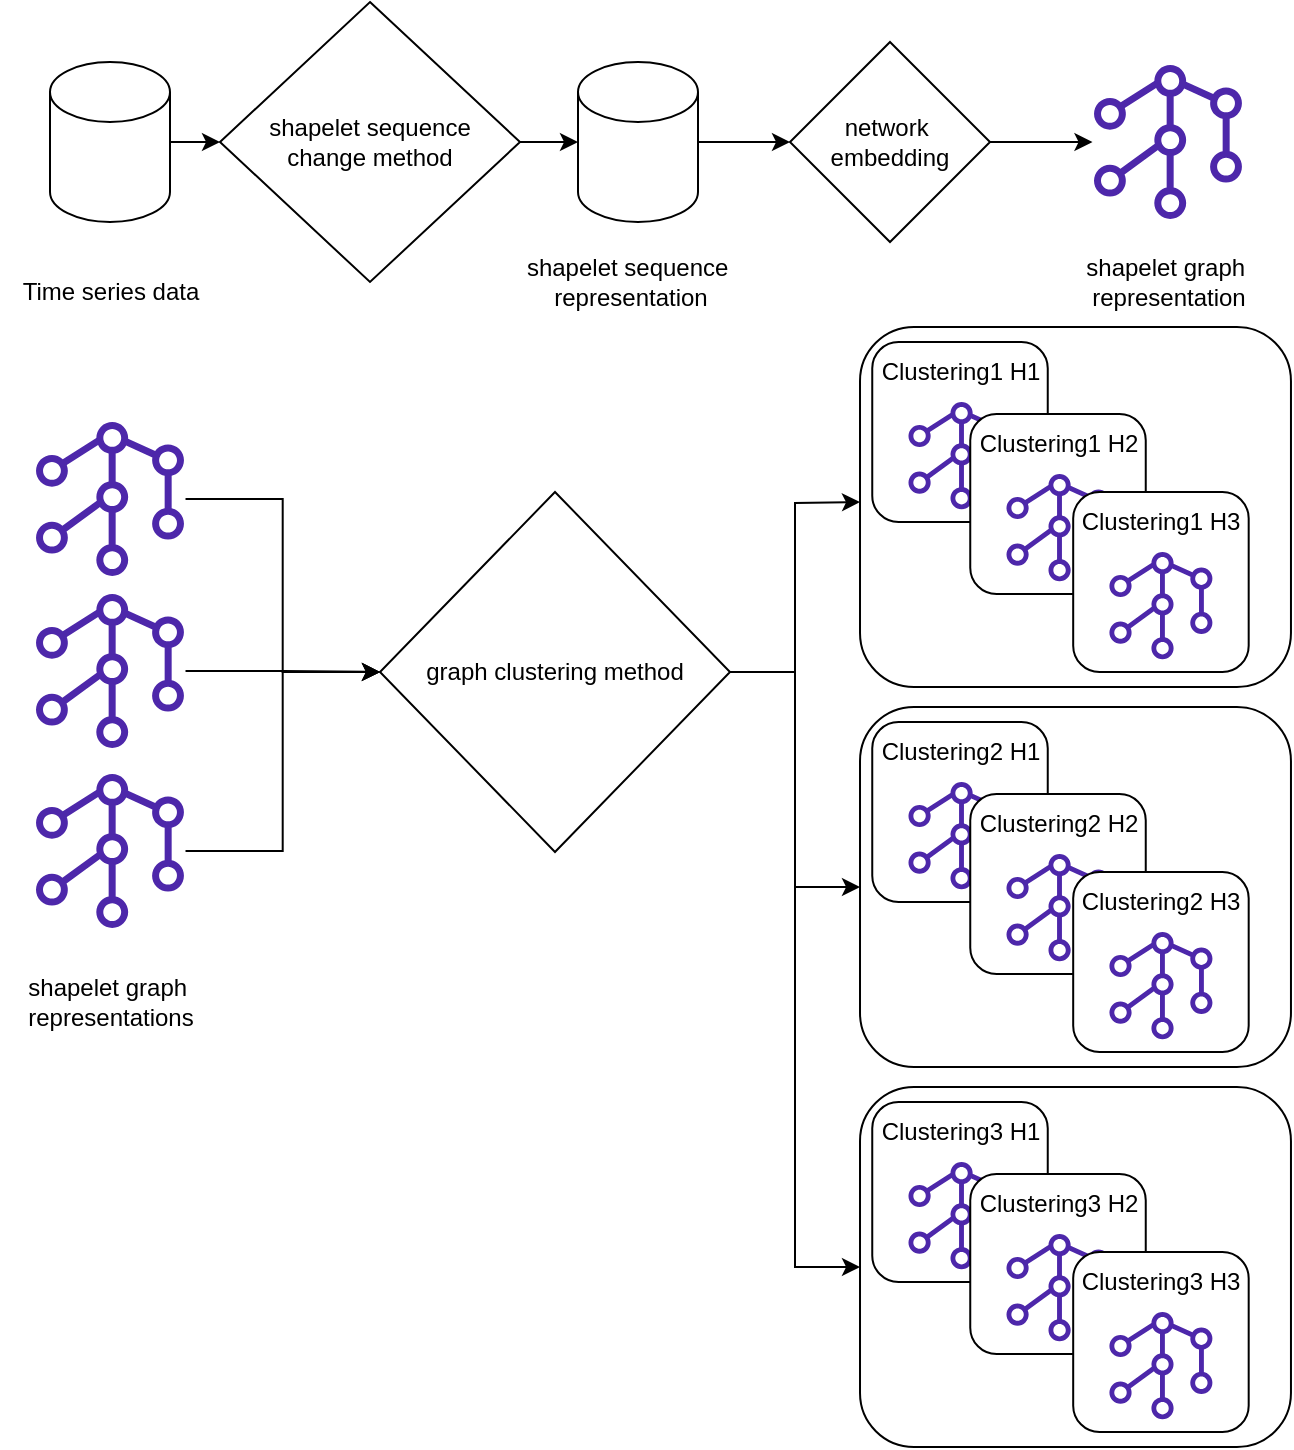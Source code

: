 <mxfile version="21.3.6" type="github">
  <diagram name="第 1 页" id="vvAjFNdVbKIWIhDnnMPU">
    <mxGraphModel dx="1432" dy="684" grid="1" gridSize="10" guides="1" tooltips="1" connect="1" arrows="1" fold="1" page="1" pageScale="1" pageWidth="827" pageHeight="1169" math="0" shadow="0">
      <root>
        <mxCell id="0" />
        <mxCell id="1" parent="0" />
        <mxCell id="MMu5Ellv6yzPF977NXEl-4" style="edgeStyle=orthogonalEdgeStyle;rounded=0;orthogonalLoop=1;jettySize=auto;html=1;exitX=1;exitY=0.5;exitDx=0;exitDy=0;exitPerimeter=0;entryX=0;entryY=0.5;entryDx=0;entryDy=0;" edge="1" parent="1" source="MMu5Ellv6yzPF977NXEl-1" target="MMu5Ellv6yzPF977NXEl-3">
          <mxGeometry relative="1" as="geometry" />
        </mxCell>
        <mxCell id="MMu5Ellv6yzPF977NXEl-1" value="" style="shape=cylinder3;whiteSpace=wrap;html=1;boundedLbl=1;backgroundOutline=1;size=15;" vertex="1" parent="1">
          <mxGeometry x="45" y="190" width="60" height="80" as="geometry" />
        </mxCell>
        <mxCell id="MMu5Ellv6yzPF977NXEl-2" value="Time series data" style="text;html=1;align=center;verticalAlign=middle;resizable=0;points=[];autosize=1;strokeColor=none;fillColor=none;" vertex="1" parent="1">
          <mxGeometry x="20" y="290" width="110" height="30" as="geometry" />
        </mxCell>
        <mxCell id="MMu5Ellv6yzPF977NXEl-7" style="edgeStyle=orthogonalEdgeStyle;rounded=0;orthogonalLoop=1;jettySize=auto;html=1;exitX=1;exitY=0.5;exitDx=0;exitDy=0;" edge="1" parent="1" source="MMu5Ellv6yzPF977NXEl-3" target="MMu5Ellv6yzPF977NXEl-6">
          <mxGeometry relative="1" as="geometry" />
        </mxCell>
        <mxCell id="MMu5Ellv6yzPF977NXEl-3" value="shapelet sequence&lt;br style=&quot;border-color: var(--border-color);&quot;&gt;&lt;span style=&quot;&quot;&gt;change method&lt;/span&gt;" style="rhombus;whiteSpace=wrap;html=1;" vertex="1" parent="1">
          <mxGeometry x="130" y="160" width="150" height="140" as="geometry" />
        </mxCell>
        <mxCell id="MMu5Ellv6yzPF977NXEl-12" style="edgeStyle=orthogonalEdgeStyle;rounded=0;orthogonalLoop=1;jettySize=auto;html=1;exitX=1;exitY=0.5;exitDx=0;exitDy=0;exitPerimeter=0;entryX=0;entryY=0.5;entryDx=0;entryDy=0;" edge="1" parent="1" source="MMu5Ellv6yzPF977NXEl-6" target="MMu5Ellv6yzPF977NXEl-11">
          <mxGeometry relative="1" as="geometry" />
        </mxCell>
        <mxCell id="MMu5Ellv6yzPF977NXEl-6" value="" style="shape=cylinder3;whiteSpace=wrap;html=1;boundedLbl=1;backgroundOutline=1;size=15;" vertex="1" parent="1">
          <mxGeometry x="309" y="190" width="60" height="80" as="geometry" />
        </mxCell>
        <mxCell id="MMu5Ellv6yzPF977NXEl-8" value="shapelet sequence&amp;nbsp;&lt;br&gt;representation" style="text;html=1;align=center;verticalAlign=middle;resizable=0;points=[];autosize=1;strokeColor=none;fillColor=none;" vertex="1" parent="1">
          <mxGeometry x="270" y="280" width="130" height="40" as="geometry" />
        </mxCell>
        <mxCell id="MMu5Ellv6yzPF977NXEl-9" value="" style="sketch=0;outlineConnect=0;fontColor=#232F3E;gradientColor=none;fillColor=#4D27AA;strokeColor=none;dashed=0;verticalLabelPosition=bottom;verticalAlign=top;align=center;html=1;fontSize=12;fontStyle=0;aspect=fixed;pointerEvents=1;shape=mxgraph.aws4.mesh;direction=west;" vertex="1" parent="1">
          <mxGeometry x="565" y="191.5" width="78" height="77" as="geometry" />
        </mxCell>
        <mxCell id="MMu5Ellv6yzPF977NXEl-13" style="edgeStyle=orthogonalEdgeStyle;rounded=0;orthogonalLoop=1;jettySize=auto;html=1;exitX=1;exitY=0.5;exitDx=0;exitDy=0;" edge="1" parent="1" source="MMu5Ellv6yzPF977NXEl-11" target="MMu5Ellv6yzPF977NXEl-9">
          <mxGeometry relative="1" as="geometry" />
        </mxCell>
        <mxCell id="MMu5Ellv6yzPF977NXEl-11" value="network&amp;nbsp;&lt;br&gt;embedding" style="rhombus;whiteSpace=wrap;html=1;" vertex="1" parent="1">
          <mxGeometry x="415" y="180" width="100" height="100" as="geometry" />
        </mxCell>
        <mxCell id="MMu5Ellv6yzPF977NXEl-14" value="shapelet graph&amp;nbsp;&lt;br&gt;representation" style="text;html=1;align=center;verticalAlign=middle;resizable=0;points=[];autosize=1;strokeColor=none;fillColor=none;" vertex="1" parent="1">
          <mxGeometry x="549" y="280" width="110" height="40" as="geometry" />
        </mxCell>
        <mxCell id="MMu5Ellv6yzPF977NXEl-20" style="edgeStyle=orthogonalEdgeStyle;rounded=0;orthogonalLoop=1;jettySize=auto;html=1;entryX=0;entryY=0.5;entryDx=0;entryDy=0;" edge="1" parent="1" source="MMu5Ellv6yzPF977NXEl-15" target="MMu5Ellv6yzPF977NXEl-19">
          <mxGeometry relative="1" as="geometry" />
        </mxCell>
        <mxCell id="MMu5Ellv6yzPF977NXEl-15" value="" style="sketch=0;outlineConnect=0;fontColor=#232F3E;gradientColor=none;fillColor=#4D27AA;strokeColor=none;dashed=0;verticalLabelPosition=bottom;verticalAlign=top;align=center;html=1;fontSize=12;fontStyle=0;aspect=fixed;pointerEvents=1;shape=mxgraph.aws4.mesh;direction=west;" vertex="1" parent="1">
          <mxGeometry x="36" y="370" width="78" height="77" as="geometry" />
        </mxCell>
        <mxCell id="MMu5Ellv6yzPF977NXEl-16" value="shapelet graph&amp;nbsp;&lt;br&gt;representations" style="text;html=1;align=center;verticalAlign=middle;resizable=0;points=[];autosize=1;strokeColor=none;fillColor=none;" vertex="1" parent="1">
          <mxGeometry x="20" y="640" width="110" height="40" as="geometry" />
        </mxCell>
        <mxCell id="MMu5Ellv6yzPF977NXEl-21" style="edgeStyle=orthogonalEdgeStyle;rounded=0;orthogonalLoop=1;jettySize=auto;html=1;entryX=0;entryY=0.5;entryDx=0;entryDy=0;" edge="1" parent="1" source="MMu5Ellv6yzPF977NXEl-17" target="MMu5Ellv6yzPF977NXEl-19">
          <mxGeometry relative="1" as="geometry" />
        </mxCell>
        <mxCell id="MMu5Ellv6yzPF977NXEl-17" value="" style="sketch=0;outlineConnect=0;fontColor=#232F3E;gradientColor=none;fillColor=#4D27AA;strokeColor=none;dashed=0;verticalLabelPosition=bottom;verticalAlign=top;align=center;html=1;fontSize=12;fontStyle=0;aspect=fixed;pointerEvents=1;shape=mxgraph.aws4.mesh;direction=west;" vertex="1" parent="1">
          <mxGeometry x="36" y="456" width="78" height="77" as="geometry" />
        </mxCell>
        <mxCell id="MMu5Ellv6yzPF977NXEl-22" style="edgeStyle=orthogonalEdgeStyle;rounded=0;orthogonalLoop=1;jettySize=auto;html=1;entryX=0;entryY=0.5;entryDx=0;entryDy=0;" edge="1" parent="1" source="MMu5Ellv6yzPF977NXEl-18" target="MMu5Ellv6yzPF977NXEl-19">
          <mxGeometry relative="1" as="geometry" />
        </mxCell>
        <mxCell id="MMu5Ellv6yzPF977NXEl-18" value="" style="sketch=0;outlineConnect=0;fontColor=#232F3E;gradientColor=none;fillColor=#4D27AA;strokeColor=none;dashed=0;verticalLabelPosition=bottom;verticalAlign=top;align=center;html=1;fontSize=12;fontStyle=0;aspect=fixed;pointerEvents=1;shape=mxgraph.aws4.mesh;direction=west;" vertex="1" parent="1">
          <mxGeometry x="36" y="546" width="78" height="77" as="geometry" />
        </mxCell>
        <mxCell id="MMu5Ellv6yzPF977NXEl-147" style="edgeStyle=orthogonalEdgeStyle;rounded=0;orthogonalLoop=1;jettySize=auto;html=1;exitX=1;exitY=0.5;exitDx=0;exitDy=0;" edge="1" parent="1" source="MMu5Ellv6yzPF977NXEl-19">
          <mxGeometry relative="1" as="geometry">
            <mxPoint x="450" y="410" as="targetPoint" />
          </mxGeometry>
        </mxCell>
        <mxCell id="MMu5Ellv6yzPF977NXEl-148" style="edgeStyle=orthogonalEdgeStyle;rounded=0;orthogonalLoop=1;jettySize=auto;html=1;exitX=1;exitY=0.5;exitDx=0;exitDy=0;entryX=0;entryY=0.5;entryDx=0;entryDy=0;" edge="1" parent="1" source="MMu5Ellv6yzPF977NXEl-19" target="MMu5Ellv6yzPF977NXEl-118">
          <mxGeometry relative="1" as="geometry" />
        </mxCell>
        <mxCell id="MMu5Ellv6yzPF977NXEl-149" style="edgeStyle=orthogonalEdgeStyle;rounded=0;orthogonalLoop=1;jettySize=auto;html=1;exitX=1;exitY=0.5;exitDx=0;exitDy=0;entryX=0;entryY=0.5;entryDx=0;entryDy=0;" edge="1" parent="1" source="MMu5Ellv6yzPF977NXEl-19" target="MMu5Ellv6yzPF977NXEl-132">
          <mxGeometry relative="1" as="geometry" />
        </mxCell>
        <mxCell id="MMu5Ellv6yzPF977NXEl-19" value="graph clustering method" style="rhombus;whiteSpace=wrap;html=1;" vertex="1" parent="1">
          <mxGeometry x="210" y="405" width="175" height="180" as="geometry" />
        </mxCell>
        <mxCell id="MMu5Ellv6yzPF977NXEl-146" value="" style="group" vertex="1" connectable="0" parent="1">
          <mxGeometry x="450" y="330" width="215.48" height="552.5" as="geometry" />
        </mxCell>
        <mxCell id="MMu5Ellv6yzPF977NXEl-88" value="" style="group" vertex="1" connectable="0" parent="MMu5Ellv6yzPF977NXEl-146">
          <mxGeometry width="215.48" height="172.5" as="geometry" />
        </mxCell>
        <mxCell id="MMu5Ellv6yzPF977NXEl-37" value="" style="rounded=1;whiteSpace=wrap;html=1;fillColor=none;" vertex="1" parent="MMu5Ellv6yzPF977NXEl-88">
          <mxGeometry x="0.005" y="-7.5" width="215.475" height="180" as="geometry" />
        </mxCell>
        <mxCell id="MMu5Ellv6yzPF977NXEl-75" value="" style="group" vertex="1" connectable="0" parent="MMu5Ellv6yzPF977NXEl-88">
          <mxGeometry width="100" height="90" as="geometry" />
        </mxCell>
        <mxCell id="MMu5Ellv6yzPF977NXEl-23" value="" style="rounded=1;whiteSpace=wrap;html=1;fillColor=default;" vertex="1" parent="MMu5Ellv6yzPF977NXEl-75">
          <mxGeometry x="6.125" width="87.75" height="90" as="geometry" />
        </mxCell>
        <mxCell id="MMu5Ellv6yzPF977NXEl-24" value="" style="sketch=0;outlineConnect=0;fontColor=#232F3E;gradientColor=none;fillColor=#4D27AA;strokeColor=none;dashed=0;verticalLabelPosition=bottom;verticalAlign=top;align=center;html=1;fontSize=12;fontStyle=0;aspect=fixed;pointerEvents=1;shape=mxgraph.aws4.mesh;direction=west;" vertex="1" parent="MMu5Ellv6yzPF977NXEl-75">
          <mxGeometry x="22.837" y="30" width="54.327" height="53.625" as="geometry" />
        </mxCell>
        <mxCell id="MMu5Ellv6yzPF977NXEl-27" value="Clustering1 H1" style="text;html=1;align=center;verticalAlign=middle;resizable=0;points=[];autosize=1;strokeColor=none;fillColor=none;" vertex="1" parent="MMu5Ellv6yzPF977NXEl-75">
          <mxGeometry width="100" height="30" as="geometry" />
        </mxCell>
        <mxCell id="MMu5Ellv6yzPF977NXEl-80" value="" style="group" vertex="1" connectable="0" parent="MMu5Ellv6yzPF977NXEl-88">
          <mxGeometry x="49" y="36" width="100" height="90" as="geometry" />
        </mxCell>
        <mxCell id="MMu5Ellv6yzPF977NXEl-81" value="" style="rounded=1;whiteSpace=wrap;html=1;fillColor=default;" vertex="1" parent="MMu5Ellv6yzPF977NXEl-80">
          <mxGeometry x="6.125" width="87.75" height="90" as="geometry" />
        </mxCell>
        <mxCell id="MMu5Ellv6yzPF977NXEl-82" value="" style="sketch=0;outlineConnect=0;fontColor=#232F3E;gradientColor=none;fillColor=#4D27AA;strokeColor=none;dashed=0;verticalLabelPosition=bottom;verticalAlign=top;align=center;html=1;fontSize=12;fontStyle=0;aspect=fixed;pointerEvents=1;shape=mxgraph.aws4.mesh;direction=west;" vertex="1" parent="MMu5Ellv6yzPF977NXEl-80">
          <mxGeometry x="22.837" y="30" width="54.327" height="53.625" as="geometry" />
        </mxCell>
        <mxCell id="MMu5Ellv6yzPF977NXEl-83" value="Clustering1 H2" style="text;html=1;align=center;verticalAlign=middle;resizable=0;points=[];autosize=1;strokeColor=none;fillColor=none;" vertex="1" parent="MMu5Ellv6yzPF977NXEl-80">
          <mxGeometry width="100" height="30" as="geometry" />
        </mxCell>
        <mxCell id="MMu5Ellv6yzPF977NXEl-84" value="" style="group" vertex="1" connectable="0" parent="MMu5Ellv6yzPF977NXEl-88">
          <mxGeometry x="100.47" y="75" width="100" height="90" as="geometry" />
        </mxCell>
        <mxCell id="MMu5Ellv6yzPF977NXEl-85" value="" style="rounded=1;whiteSpace=wrap;html=1;fillColor=default;" vertex="1" parent="MMu5Ellv6yzPF977NXEl-84">
          <mxGeometry x="6.125" width="87.75" height="90" as="geometry" />
        </mxCell>
        <mxCell id="MMu5Ellv6yzPF977NXEl-86" value="" style="sketch=0;outlineConnect=0;fontColor=#232F3E;gradientColor=none;fillColor=#4D27AA;strokeColor=none;dashed=0;verticalLabelPosition=bottom;verticalAlign=top;align=center;html=1;fontSize=12;fontStyle=0;aspect=fixed;pointerEvents=1;shape=mxgraph.aws4.mesh;direction=west;" vertex="1" parent="MMu5Ellv6yzPF977NXEl-84">
          <mxGeometry x="22.837" y="30" width="54.327" height="53.625" as="geometry" />
        </mxCell>
        <mxCell id="MMu5Ellv6yzPF977NXEl-87" value="Clustering1 H3" style="text;html=1;align=center;verticalAlign=middle;resizable=0;points=[];autosize=1;strokeColor=none;fillColor=none;" vertex="1" parent="MMu5Ellv6yzPF977NXEl-84">
          <mxGeometry width="100" height="30" as="geometry" />
        </mxCell>
        <mxCell id="MMu5Ellv6yzPF977NXEl-117" value="" style="group" vertex="1" connectable="0" parent="MMu5Ellv6yzPF977NXEl-146">
          <mxGeometry y="190" width="215.48" height="172.5" as="geometry" />
        </mxCell>
        <mxCell id="MMu5Ellv6yzPF977NXEl-118" value="" style="rounded=1;whiteSpace=wrap;html=1;fillColor=none;" vertex="1" parent="MMu5Ellv6yzPF977NXEl-117">
          <mxGeometry x="0.005" y="-7.5" width="215.475" height="180" as="geometry" />
        </mxCell>
        <mxCell id="MMu5Ellv6yzPF977NXEl-119" value="" style="group" vertex="1" connectable="0" parent="MMu5Ellv6yzPF977NXEl-117">
          <mxGeometry width="100" height="90" as="geometry" />
        </mxCell>
        <mxCell id="MMu5Ellv6yzPF977NXEl-120" value="" style="rounded=1;whiteSpace=wrap;html=1;fillColor=default;" vertex="1" parent="MMu5Ellv6yzPF977NXEl-119">
          <mxGeometry x="6.125" width="87.75" height="90" as="geometry" />
        </mxCell>
        <mxCell id="MMu5Ellv6yzPF977NXEl-121" value="" style="sketch=0;outlineConnect=0;fontColor=#232F3E;gradientColor=none;fillColor=#4D27AA;strokeColor=none;dashed=0;verticalLabelPosition=bottom;verticalAlign=top;align=center;html=1;fontSize=12;fontStyle=0;aspect=fixed;pointerEvents=1;shape=mxgraph.aws4.mesh;direction=west;" vertex="1" parent="MMu5Ellv6yzPF977NXEl-119">
          <mxGeometry x="22.837" y="30" width="54.327" height="53.625" as="geometry" />
        </mxCell>
        <mxCell id="MMu5Ellv6yzPF977NXEl-122" value="Clustering2 H1" style="text;html=1;align=center;verticalAlign=middle;resizable=0;points=[];autosize=1;strokeColor=none;fillColor=none;" vertex="1" parent="MMu5Ellv6yzPF977NXEl-119">
          <mxGeometry width="100" height="30" as="geometry" />
        </mxCell>
        <mxCell id="MMu5Ellv6yzPF977NXEl-123" value="" style="group" vertex="1" connectable="0" parent="MMu5Ellv6yzPF977NXEl-117">
          <mxGeometry x="49" y="36" width="100" height="90" as="geometry" />
        </mxCell>
        <mxCell id="MMu5Ellv6yzPF977NXEl-124" value="" style="rounded=1;whiteSpace=wrap;html=1;fillColor=default;" vertex="1" parent="MMu5Ellv6yzPF977NXEl-123">
          <mxGeometry x="6.125" width="87.75" height="90" as="geometry" />
        </mxCell>
        <mxCell id="MMu5Ellv6yzPF977NXEl-125" value="" style="sketch=0;outlineConnect=0;fontColor=#232F3E;gradientColor=none;fillColor=#4D27AA;strokeColor=none;dashed=0;verticalLabelPosition=bottom;verticalAlign=top;align=center;html=1;fontSize=12;fontStyle=0;aspect=fixed;pointerEvents=1;shape=mxgraph.aws4.mesh;direction=west;" vertex="1" parent="MMu5Ellv6yzPF977NXEl-123">
          <mxGeometry x="22.837" y="30" width="54.327" height="53.625" as="geometry" />
        </mxCell>
        <mxCell id="MMu5Ellv6yzPF977NXEl-126" value="Clustering2 H2" style="text;html=1;align=center;verticalAlign=middle;resizable=0;points=[];autosize=1;strokeColor=none;fillColor=none;" vertex="1" parent="MMu5Ellv6yzPF977NXEl-123">
          <mxGeometry width="100" height="30" as="geometry" />
        </mxCell>
        <mxCell id="MMu5Ellv6yzPF977NXEl-127" value="" style="group" vertex="1" connectable="0" parent="MMu5Ellv6yzPF977NXEl-117">
          <mxGeometry x="100.47" y="75" width="100" height="90" as="geometry" />
        </mxCell>
        <mxCell id="MMu5Ellv6yzPF977NXEl-128" value="" style="rounded=1;whiteSpace=wrap;html=1;fillColor=default;" vertex="1" parent="MMu5Ellv6yzPF977NXEl-127">
          <mxGeometry x="6.125" width="87.75" height="90" as="geometry" />
        </mxCell>
        <mxCell id="MMu5Ellv6yzPF977NXEl-129" value="" style="sketch=0;outlineConnect=0;fontColor=#232F3E;gradientColor=none;fillColor=#4D27AA;strokeColor=none;dashed=0;verticalLabelPosition=bottom;verticalAlign=top;align=center;html=1;fontSize=12;fontStyle=0;aspect=fixed;pointerEvents=1;shape=mxgraph.aws4.mesh;direction=west;" vertex="1" parent="MMu5Ellv6yzPF977NXEl-127">
          <mxGeometry x="22.837" y="30" width="54.327" height="53.625" as="geometry" />
        </mxCell>
        <mxCell id="MMu5Ellv6yzPF977NXEl-130" value="Clustering2 H3" style="text;html=1;align=center;verticalAlign=middle;resizable=0;points=[];autosize=1;strokeColor=none;fillColor=none;" vertex="1" parent="MMu5Ellv6yzPF977NXEl-127">
          <mxGeometry width="100" height="30" as="geometry" />
        </mxCell>
        <mxCell id="MMu5Ellv6yzPF977NXEl-131" value="" style="group" vertex="1" connectable="0" parent="MMu5Ellv6yzPF977NXEl-146">
          <mxGeometry y="380" width="215.48" height="172.5" as="geometry" />
        </mxCell>
        <mxCell id="MMu5Ellv6yzPF977NXEl-132" value="" style="rounded=1;whiteSpace=wrap;html=1;fillColor=none;" vertex="1" parent="MMu5Ellv6yzPF977NXEl-131">
          <mxGeometry x="0.005" y="-7.5" width="215.475" height="180" as="geometry" />
        </mxCell>
        <mxCell id="MMu5Ellv6yzPF977NXEl-133" value="" style="group" vertex="1" connectable="0" parent="MMu5Ellv6yzPF977NXEl-131">
          <mxGeometry width="100" height="90" as="geometry" />
        </mxCell>
        <mxCell id="MMu5Ellv6yzPF977NXEl-134" value="" style="rounded=1;whiteSpace=wrap;html=1;fillColor=default;" vertex="1" parent="MMu5Ellv6yzPF977NXEl-133">
          <mxGeometry x="6.125" width="87.75" height="90" as="geometry" />
        </mxCell>
        <mxCell id="MMu5Ellv6yzPF977NXEl-135" value="" style="sketch=0;outlineConnect=0;fontColor=#232F3E;gradientColor=none;fillColor=#4D27AA;strokeColor=none;dashed=0;verticalLabelPosition=bottom;verticalAlign=top;align=center;html=1;fontSize=12;fontStyle=0;aspect=fixed;pointerEvents=1;shape=mxgraph.aws4.mesh;direction=west;" vertex="1" parent="MMu5Ellv6yzPF977NXEl-133">
          <mxGeometry x="22.837" y="30" width="54.327" height="53.625" as="geometry" />
        </mxCell>
        <mxCell id="MMu5Ellv6yzPF977NXEl-136" value="Clustering3 H1" style="text;html=1;align=center;verticalAlign=middle;resizable=0;points=[];autosize=1;strokeColor=none;fillColor=none;" vertex="1" parent="MMu5Ellv6yzPF977NXEl-133">
          <mxGeometry width="100" height="30" as="geometry" />
        </mxCell>
        <mxCell id="MMu5Ellv6yzPF977NXEl-137" value="" style="group" vertex="1" connectable="0" parent="MMu5Ellv6yzPF977NXEl-131">
          <mxGeometry x="49" y="36" width="100" height="90" as="geometry" />
        </mxCell>
        <mxCell id="MMu5Ellv6yzPF977NXEl-138" value="" style="rounded=1;whiteSpace=wrap;html=1;fillColor=default;" vertex="1" parent="MMu5Ellv6yzPF977NXEl-137">
          <mxGeometry x="6.125" width="87.75" height="90" as="geometry" />
        </mxCell>
        <mxCell id="MMu5Ellv6yzPF977NXEl-139" value="" style="sketch=0;outlineConnect=0;fontColor=#232F3E;gradientColor=none;fillColor=#4D27AA;strokeColor=none;dashed=0;verticalLabelPosition=bottom;verticalAlign=top;align=center;html=1;fontSize=12;fontStyle=0;aspect=fixed;pointerEvents=1;shape=mxgraph.aws4.mesh;direction=west;" vertex="1" parent="MMu5Ellv6yzPF977NXEl-137">
          <mxGeometry x="22.837" y="30" width="54.327" height="53.625" as="geometry" />
        </mxCell>
        <mxCell id="MMu5Ellv6yzPF977NXEl-140" value="Clustering3 H2" style="text;html=1;align=center;verticalAlign=middle;resizable=0;points=[];autosize=1;strokeColor=none;fillColor=none;" vertex="1" parent="MMu5Ellv6yzPF977NXEl-137">
          <mxGeometry width="100" height="30" as="geometry" />
        </mxCell>
        <mxCell id="MMu5Ellv6yzPF977NXEl-141" value="" style="group" vertex="1" connectable="0" parent="MMu5Ellv6yzPF977NXEl-131">
          <mxGeometry x="100.47" y="75" width="100" height="90" as="geometry" />
        </mxCell>
        <mxCell id="MMu5Ellv6yzPF977NXEl-142" value="" style="rounded=1;whiteSpace=wrap;html=1;fillColor=default;" vertex="1" parent="MMu5Ellv6yzPF977NXEl-141">
          <mxGeometry x="6.125" width="87.75" height="90" as="geometry" />
        </mxCell>
        <mxCell id="MMu5Ellv6yzPF977NXEl-143" value="" style="sketch=0;outlineConnect=0;fontColor=#232F3E;gradientColor=none;fillColor=#4D27AA;strokeColor=none;dashed=0;verticalLabelPosition=bottom;verticalAlign=top;align=center;html=1;fontSize=12;fontStyle=0;aspect=fixed;pointerEvents=1;shape=mxgraph.aws4.mesh;direction=west;" vertex="1" parent="MMu5Ellv6yzPF977NXEl-141">
          <mxGeometry x="22.837" y="30" width="54.327" height="53.625" as="geometry" />
        </mxCell>
        <mxCell id="MMu5Ellv6yzPF977NXEl-144" value="Clustering3 H3" style="text;html=1;align=center;verticalAlign=middle;resizable=0;points=[];autosize=1;strokeColor=none;fillColor=none;" vertex="1" parent="MMu5Ellv6yzPF977NXEl-141">
          <mxGeometry width="100" height="30" as="geometry" />
        </mxCell>
      </root>
    </mxGraphModel>
  </diagram>
</mxfile>
